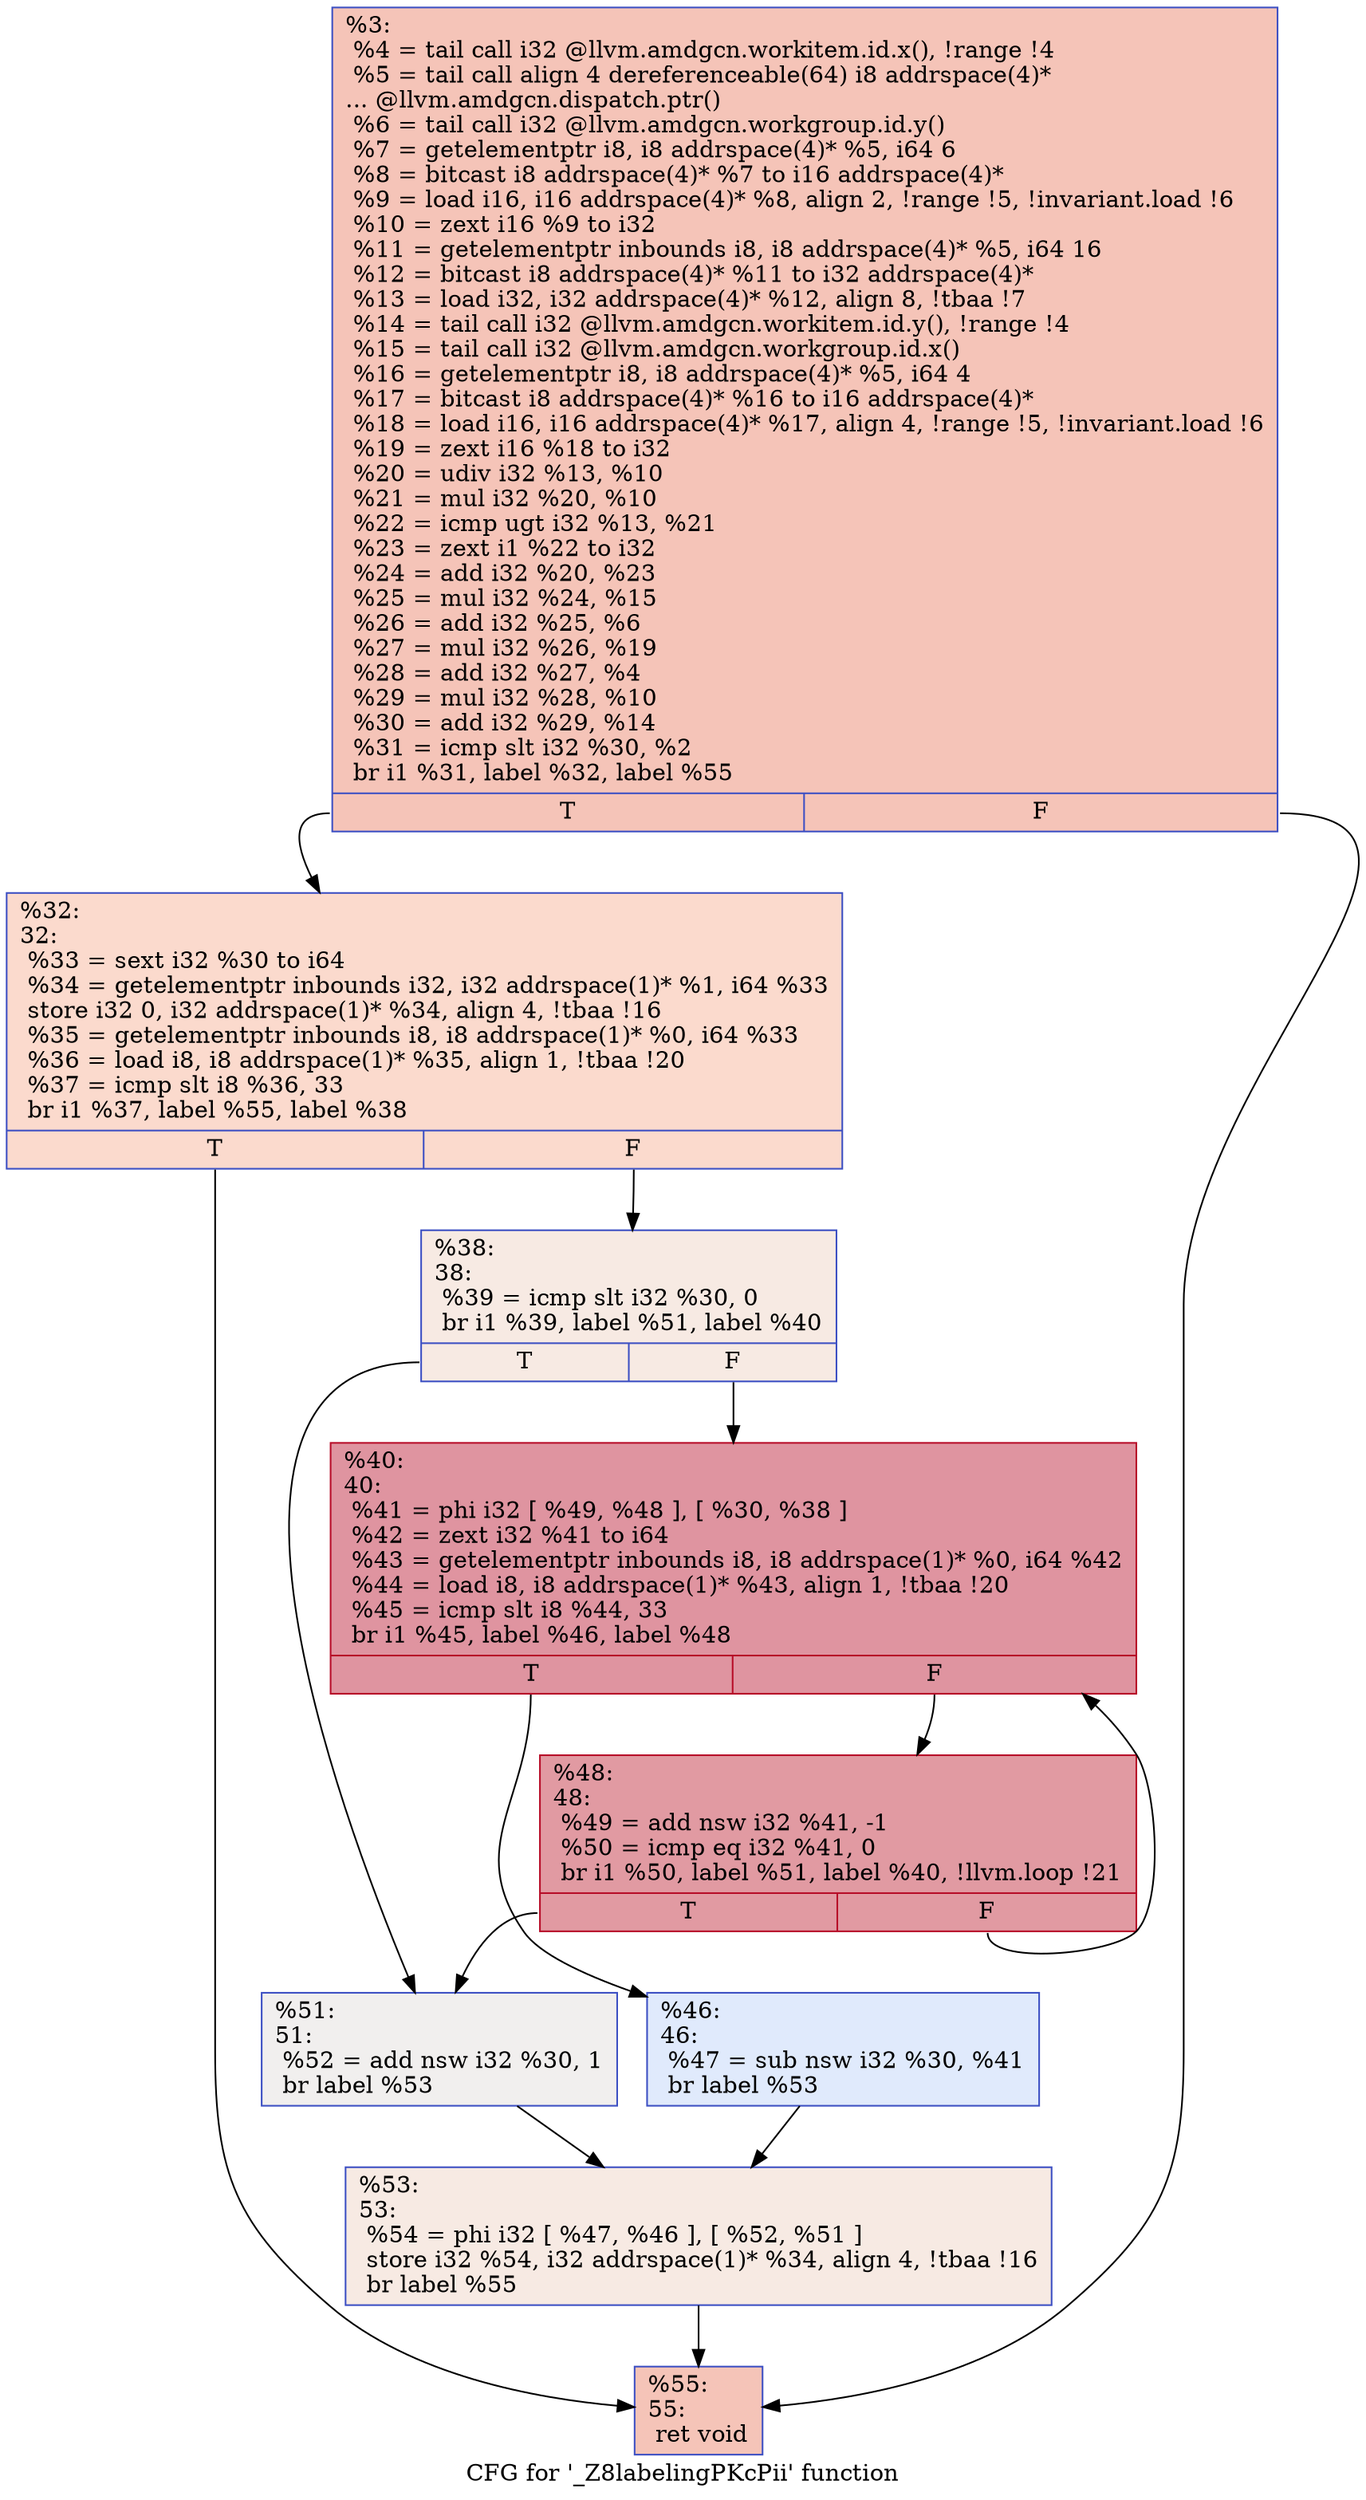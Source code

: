 digraph "CFG for '_Z8labelingPKcPii' function" {
	label="CFG for '_Z8labelingPKcPii' function";

	Node0x48369b0 [shape=record,color="#3d50c3ff", style=filled, fillcolor="#e97a5f70",label="{%3:\l  %4 = tail call i32 @llvm.amdgcn.workitem.id.x(), !range !4\l  %5 = tail call align 4 dereferenceable(64) i8 addrspace(4)*\l... @llvm.amdgcn.dispatch.ptr()\l  %6 = tail call i32 @llvm.amdgcn.workgroup.id.y()\l  %7 = getelementptr i8, i8 addrspace(4)* %5, i64 6\l  %8 = bitcast i8 addrspace(4)* %7 to i16 addrspace(4)*\l  %9 = load i16, i16 addrspace(4)* %8, align 2, !range !5, !invariant.load !6\l  %10 = zext i16 %9 to i32\l  %11 = getelementptr inbounds i8, i8 addrspace(4)* %5, i64 16\l  %12 = bitcast i8 addrspace(4)* %11 to i32 addrspace(4)*\l  %13 = load i32, i32 addrspace(4)* %12, align 8, !tbaa !7\l  %14 = tail call i32 @llvm.amdgcn.workitem.id.y(), !range !4\l  %15 = tail call i32 @llvm.amdgcn.workgroup.id.x()\l  %16 = getelementptr i8, i8 addrspace(4)* %5, i64 4\l  %17 = bitcast i8 addrspace(4)* %16 to i16 addrspace(4)*\l  %18 = load i16, i16 addrspace(4)* %17, align 4, !range !5, !invariant.load !6\l  %19 = zext i16 %18 to i32\l  %20 = udiv i32 %13, %10\l  %21 = mul i32 %20, %10\l  %22 = icmp ugt i32 %13, %21\l  %23 = zext i1 %22 to i32\l  %24 = add i32 %20, %23\l  %25 = mul i32 %24, %15\l  %26 = add i32 %25, %6\l  %27 = mul i32 %26, %19\l  %28 = add i32 %27, %4\l  %29 = mul i32 %28, %10\l  %30 = add i32 %29, %14\l  %31 = icmp slt i32 %30, %2\l  br i1 %31, label %32, label %55\l|{<s0>T|<s1>F}}"];
	Node0x48369b0:s0 -> Node0x483aa00;
	Node0x48369b0:s1 -> Node0x483aa90;
	Node0x483aa00 [shape=record,color="#3d50c3ff", style=filled, fillcolor="#f7ac8e70",label="{%32:\l32:                                               \l  %33 = sext i32 %30 to i64\l  %34 = getelementptr inbounds i32, i32 addrspace(1)* %1, i64 %33\l  store i32 0, i32 addrspace(1)* %34, align 4, !tbaa !16\l  %35 = getelementptr inbounds i8, i8 addrspace(1)* %0, i64 %33\l  %36 = load i8, i8 addrspace(1)* %35, align 1, !tbaa !20\l  %37 = icmp slt i8 %36, 33\l  br i1 %37, label %55, label %38\l|{<s0>T|<s1>F}}"];
	Node0x483aa00:s0 -> Node0x483aa90;
	Node0x483aa00:s1 -> Node0x483b280;
	Node0x483b280 [shape=record,color="#3d50c3ff", style=filled, fillcolor="#eed0c070",label="{%38:\l38:                                               \l  %39 = icmp slt i32 %30, 0\l  br i1 %39, label %51, label %40\l|{<s0>T|<s1>F}}"];
	Node0x483b280:s0 -> Node0x483b450;
	Node0x483b280:s1 -> Node0x483b4a0;
	Node0x483b4a0 [shape=record,color="#b70d28ff", style=filled, fillcolor="#b70d2870",label="{%40:\l40:                                               \l  %41 = phi i32 [ %49, %48 ], [ %30, %38 ]\l  %42 = zext i32 %41 to i64\l  %43 = getelementptr inbounds i8, i8 addrspace(1)* %0, i64 %42\l  %44 = load i8, i8 addrspace(1)* %43, align 1, !tbaa !20\l  %45 = icmp slt i8 %44, 33\l  br i1 %45, label %46, label %48\l|{<s0>T|<s1>F}}"];
	Node0x483b4a0:s0 -> Node0x483bf70;
	Node0x483b4a0:s1 -> Node0x483b610;
	Node0x483bf70 [shape=record,color="#3d50c3ff", style=filled, fillcolor="#b9d0f970",label="{%46:\l46:                                               \l  %47 = sub nsw i32 %30, %41\l  br label %53\l}"];
	Node0x483bf70 -> Node0x483c140;
	Node0x483b610 [shape=record,color="#b70d28ff", style=filled, fillcolor="#bb1b2c70",label="{%48:\l48:                                               \l  %49 = add nsw i32 %41, -1\l  %50 = icmp eq i32 %41, 0\l  br i1 %50, label %51, label %40, !llvm.loop !21\l|{<s0>T|<s1>F}}"];
	Node0x483b610:s0 -> Node0x483b450;
	Node0x483b610:s1 -> Node0x483b4a0;
	Node0x483b450 [shape=record,color="#3d50c3ff", style=filled, fillcolor="#e0dbd870",label="{%51:\l51:                                               \l  %52 = add nsw i32 %30, 1\l  br label %53\l}"];
	Node0x483b450 -> Node0x483c140;
	Node0x483c140 [shape=record,color="#3d50c3ff", style=filled, fillcolor="#eed0c070",label="{%53:\l53:                                               \l  %54 = phi i32 [ %47, %46 ], [ %52, %51 ]\l  store i32 %54, i32 addrspace(1)* %34, align 4, !tbaa !16\l  br label %55\l}"];
	Node0x483c140 -> Node0x483aa90;
	Node0x483aa90 [shape=record,color="#3d50c3ff", style=filled, fillcolor="#e97a5f70",label="{%55:\l55:                                               \l  ret void\l}"];
}
